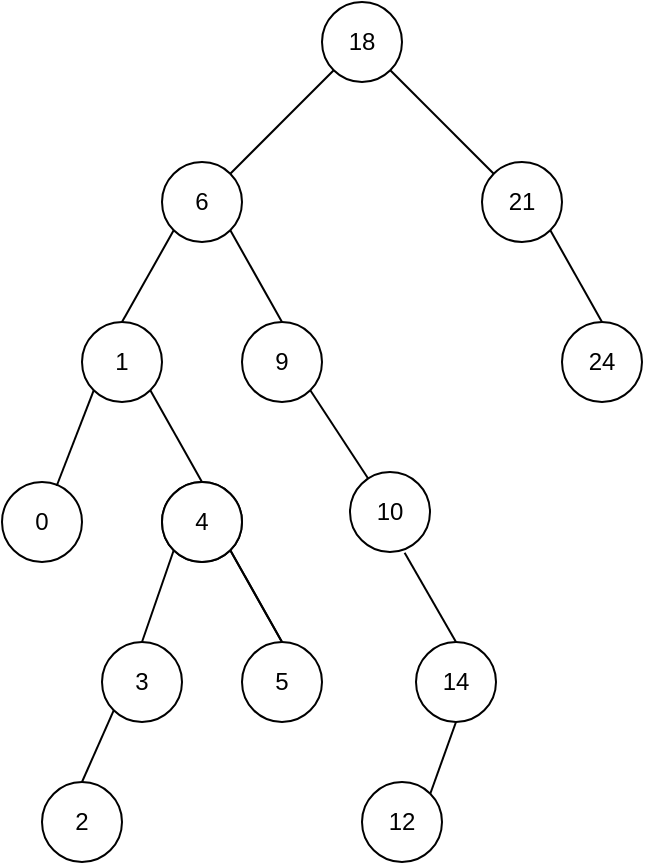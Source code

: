 <mxfile version="17.4.2" type="github">
  <diagram id="VKLz5uYqRT-E5h3lGva3" name="Page-1">
    <mxGraphModel dx="920" dy="513" grid="1" gridSize="10" guides="1" tooltips="1" connect="1" arrows="1" fold="1" page="1" pageScale="1" pageWidth="827" pageHeight="1169" math="0" shadow="0">
      <root>
        <mxCell id="0" />
        <mxCell id="1" parent="0" />
        <mxCell id="N9_Ki6A4EYx4unU-PyfW-1" value="18" style="ellipse;whiteSpace=wrap;html=1;aspect=fixed;" parent="1" vertex="1">
          <mxGeometry x="360" y="40" width="40" height="40" as="geometry" />
        </mxCell>
        <mxCell id="N9_Ki6A4EYx4unU-PyfW-3" value="6" style="ellipse;whiteSpace=wrap;html=1;aspect=fixed;" parent="1" vertex="1">
          <mxGeometry x="280" y="120" width="40" height="40" as="geometry" />
        </mxCell>
        <mxCell id="N9_Ki6A4EYx4unU-PyfW-4" value="21" style="ellipse;whiteSpace=wrap;html=1;aspect=fixed;" parent="1" vertex="1">
          <mxGeometry x="440" y="120" width="40" height="40" as="geometry" />
        </mxCell>
        <mxCell id="N9_Ki6A4EYx4unU-PyfW-5" value="1" style="ellipse;whiteSpace=wrap;html=1;aspect=fixed;" parent="1" vertex="1">
          <mxGeometry x="240" y="200" width="40" height="40" as="geometry" />
        </mxCell>
        <mxCell id="N9_Ki6A4EYx4unU-PyfW-6" value="9" style="ellipse;whiteSpace=wrap;html=1;aspect=fixed;" parent="1" vertex="1">
          <mxGeometry x="320" y="200" width="40" height="40" as="geometry" />
        </mxCell>
        <mxCell id="N9_Ki6A4EYx4unU-PyfW-7" value="4" style="ellipse;whiteSpace=wrap;html=1;aspect=fixed;" parent="1" vertex="1">
          <mxGeometry x="280" y="280" width="40" height="40" as="geometry" />
        </mxCell>
        <mxCell id="N9_Ki6A4EYx4unU-PyfW-8" value="0" style="ellipse;whiteSpace=wrap;html=1;aspect=fixed;" parent="1" vertex="1">
          <mxGeometry x="200" y="280" width="40" height="40" as="geometry" />
        </mxCell>
        <mxCell id="N9_Ki6A4EYx4unU-PyfW-9" value="24" style="ellipse;whiteSpace=wrap;html=1;aspect=fixed;" parent="1" vertex="1">
          <mxGeometry x="480" y="200" width="40" height="40" as="geometry" />
        </mxCell>
        <mxCell id="N9_Ki6A4EYx4unU-PyfW-10" value="3" style="ellipse;whiteSpace=wrap;html=1;aspect=fixed;" parent="1" vertex="1">
          <mxGeometry x="250" y="360" width="40" height="40" as="geometry" />
        </mxCell>
        <mxCell id="N9_Ki6A4EYx4unU-PyfW-11" value="5" style="ellipse;whiteSpace=wrap;html=1;aspect=fixed;" parent="1" vertex="1">
          <mxGeometry x="320" y="360" width="40" height="40" as="geometry" />
        </mxCell>
        <mxCell id="N9_Ki6A4EYx4unU-PyfW-12" value="" style="endArrow=none;html=1;rounded=0;entryX=1;entryY=1;entryDx=0;entryDy=0;" parent="1" source="N9_Ki6A4EYx4unU-PyfW-4" target="N9_Ki6A4EYx4unU-PyfW-1" edge="1">
          <mxGeometry width="50" height="50" relative="1" as="geometry">
            <mxPoint x="380" y="250" as="sourcePoint" />
            <mxPoint x="430" y="200" as="targetPoint" />
          </mxGeometry>
        </mxCell>
        <mxCell id="N9_Ki6A4EYx4unU-PyfW-13" value="" style="endArrow=none;html=1;rounded=0;exitX=1;exitY=0;exitDx=0;exitDy=0;" parent="1" source="N9_Ki6A4EYx4unU-PyfW-3" target="N9_Ki6A4EYx4unU-PyfW-1" edge="1">
          <mxGeometry width="50" height="50" relative="1" as="geometry">
            <mxPoint x="390" y="260" as="sourcePoint" />
            <mxPoint x="440" y="210" as="targetPoint" />
          </mxGeometry>
        </mxCell>
        <mxCell id="N9_Ki6A4EYx4unU-PyfW-14" value="" style="endArrow=none;html=1;rounded=0;entryX=1;entryY=1;entryDx=0;entryDy=0;exitX=0.5;exitY=0;exitDx=0;exitDy=0;" parent="1" source="N9_Ki6A4EYx4unU-PyfW-9" target="N9_Ki6A4EYx4unU-PyfW-4" edge="1">
          <mxGeometry width="50" height="50" relative="1" as="geometry">
            <mxPoint x="519.998" y="199.998" as="sourcePoint" />
            <mxPoint x="468.282" y="148.282" as="targetPoint" />
          </mxGeometry>
        </mxCell>
        <mxCell id="N9_Ki6A4EYx4unU-PyfW-15" value="" style="endArrow=none;html=1;rounded=0;exitX=0;exitY=1;exitDx=0;exitDy=0;entryX=0.5;entryY=0;entryDx=0;entryDy=0;" parent="1" source="N9_Ki6A4EYx4unU-PyfW-3" target="N9_Ki6A4EYx4unU-PyfW-5" edge="1">
          <mxGeometry width="50" height="50" relative="1" as="geometry">
            <mxPoint x="324.142" y="135.858" as="sourcePoint" />
            <mxPoint x="375.858" y="84.142" as="targetPoint" />
          </mxGeometry>
        </mxCell>
        <mxCell id="N9_Ki6A4EYx4unU-PyfW-16" value="" style="endArrow=none;html=1;rounded=0;exitX=1;exitY=1;exitDx=0;exitDy=0;entryX=0.5;entryY=0;entryDx=0;entryDy=0;" parent="1" source="N9_Ki6A4EYx4unU-PyfW-3" target="N9_Ki6A4EYx4unU-PyfW-6" edge="1">
          <mxGeometry width="50" height="50" relative="1" as="geometry">
            <mxPoint x="334.142" y="145.858" as="sourcePoint" />
            <mxPoint x="385.858" y="94.142" as="targetPoint" />
          </mxGeometry>
        </mxCell>
        <mxCell id="N9_Ki6A4EYx4unU-PyfW-17" value="" style="endArrow=none;html=1;rounded=0;exitX=0;exitY=1;exitDx=0;exitDy=0;entryX=0.683;entryY=0.05;entryDx=0;entryDy=0;entryPerimeter=0;" parent="1" source="N9_Ki6A4EYx4unU-PyfW-5" target="N9_Ki6A4EYx4unU-PyfW-8" edge="1">
          <mxGeometry width="50" height="50" relative="1" as="geometry">
            <mxPoint x="324.142" y="164.142" as="sourcePoint" />
            <mxPoint x="350" y="210" as="targetPoint" />
          </mxGeometry>
        </mxCell>
        <mxCell id="N9_Ki6A4EYx4unU-PyfW-18" value="" style="endArrow=none;html=1;rounded=0;exitX=1;exitY=1;exitDx=0;exitDy=0;entryX=0.5;entryY=0;entryDx=0;entryDy=0;" parent="1" source="N9_Ki6A4EYx4unU-PyfW-5" target="N9_Ki6A4EYx4unU-PyfW-7" edge="1">
          <mxGeometry width="50" height="50" relative="1" as="geometry">
            <mxPoint x="255.858" y="244.142" as="sourcePoint" />
            <mxPoint x="240" y="288" as="targetPoint" />
          </mxGeometry>
        </mxCell>
        <mxCell id="N9_Ki6A4EYx4unU-PyfW-19" value="" style="endArrow=none;html=1;rounded=0;exitX=0;exitY=1;exitDx=0;exitDy=0;entryX=0.5;entryY=0;entryDx=0;entryDy=0;" parent="1" source="N9_Ki6A4EYx4unU-PyfW-7" target="N9_Ki6A4EYx4unU-PyfW-10" edge="1">
          <mxGeometry width="50" height="50" relative="1" as="geometry">
            <mxPoint x="265.858" y="254.142" as="sourcePoint" />
            <mxPoint x="250" y="298" as="targetPoint" />
          </mxGeometry>
        </mxCell>
        <mxCell id="N9_Ki6A4EYx4unU-PyfW-20" value="" style="endArrow=none;html=1;rounded=0;exitX=1;exitY=1;exitDx=0;exitDy=0;entryX=0.5;entryY=0;entryDx=0;entryDy=0;" parent="1" source="N9_Ki6A4EYx4unU-PyfW-7" target="N9_Ki6A4EYx4unU-PyfW-11" edge="1">
          <mxGeometry width="50" height="50" relative="1" as="geometry">
            <mxPoint x="275.858" y="264.142" as="sourcePoint" />
            <mxPoint x="260" y="308" as="targetPoint" />
          </mxGeometry>
        </mxCell>
        <mxCell id="eFhA57cZX4XylAo7xddl-2" value="4" style="ellipse;whiteSpace=wrap;html=1;aspect=fixed;" vertex="1" parent="1">
          <mxGeometry x="280" y="280" width="40" height="40" as="geometry" />
        </mxCell>
        <mxCell id="eFhA57cZX4XylAo7xddl-3" value="" style="endArrow=none;html=1;rounded=0;exitX=1;exitY=1;exitDx=0;exitDy=0;entryX=0.5;entryY=0;entryDx=0;entryDy=0;" edge="1" source="eFhA57cZX4XylAo7xddl-2" parent="1">
          <mxGeometry width="50" height="50" relative="1" as="geometry">
            <mxPoint x="275.858" y="264.142" as="sourcePoint" />
            <mxPoint x="340" y="360" as="targetPoint" />
          </mxGeometry>
        </mxCell>
        <mxCell id="eFhA57cZX4XylAo7xddl-4" value="14" style="ellipse;whiteSpace=wrap;html=1;aspect=fixed;" vertex="1" parent="1">
          <mxGeometry x="407" y="360" width="40" height="40" as="geometry" />
        </mxCell>
        <mxCell id="eFhA57cZX4XylAo7xddl-5" value="10" style="ellipse;whiteSpace=wrap;html=1;aspect=fixed;" vertex="1" parent="1">
          <mxGeometry x="374" y="275" width="40" height="40" as="geometry" />
        </mxCell>
        <mxCell id="eFhA57cZX4XylAo7xddl-6" value="" style="endArrow=none;html=1;rounded=0;entryX=0.5;entryY=0;entryDx=0;entryDy=0;exitX=0.683;exitY=1.008;exitDx=0;exitDy=0;exitPerimeter=0;" edge="1" parent="1" source="eFhA57cZX4XylAo7xddl-5" target="eFhA57cZX4XylAo7xddl-4">
          <mxGeometry width="50" height="50" relative="1" as="geometry">
            <mxPoint x="401" y="320" as="sourcePoint" />
            <mxPoint x="423" y="355" as="targetPoint" />
          </mxGeometry>
        </mxCell>
        <mxCell id="eFhA57cZX4XylAo7xddl-7" value="" style="endArrow=none;html=1;rounded=0;exitX=1;exitY=1;exitDx=0;exitDy=0;" edge="1" parent="1" source="N9_Ki6A4EYx4unU-PyfW-6" target="eFhA57cZX4XylAo7xddl-5">
          <mxGeometry width="50" height="50" relative="1" as="geometry">
            <mxPoint x="293.142" y="244.142" as="sourcePoint" />
            <mxPoint x="319" y="290" as="targetPoint" />
          </mxGeometry>
        </mxCell>
        <mxCell id="eFhA57cZX4XylAo7xddl-8" value="2" style="ellipse;whiteSpace=wrap;html=1;aspect=fixed;" vertex="1" parent="1">
          <mxGeometry x="220" y="430" width="40" height="40" as="geometry" />
        </mxCell>
        <mxCell id="eFhA57cZX4XylAo7xddl-9" value="" style="endArrow=none;html=1;rounded=0;entryX=0.5;entryY=0;entryDx=0;entryDy=0;exitX=0;exitY=1;exitDx=0;exitDy=0;" edge="1" parent="1" target="eFhA57cZX4XylAo7xddl-8" source="N9_Ki6A4EYx4unU-PyfW-10">
          <mxGeometry width="50" height="50" relative="1" as="geometry">
            <mxPoint x="260" y="400" as="sourcePoint" />
            <mxPoint x="230" y="383.86" as="targetPoint" />
          </mxGeometry>
        </mxCell>
        <mxCell id="eFhA57cZX4XylAo7xddl-10" value="12" style="ellipse;whiteSpace=wrap;html=1;aspect=fixed;" vertex="1" parent="1">
          <mxGeometry x="380" y="430" width="40" height="40" as="geometry" />
        </mxCell>
        <mxCell id="eFhA57cZX4XylAo7xddl-11" value="" style="endArrow=none;html=1;rounded=0;exitX=0.5;exitY=1;exitDx=0;exitDy=0;entryX=1;entryY=0;entryDx=0;entryDy=0;" edge="1" parent="1" source="eFhA57cZX4XylAo7xddl-4" target="eFhA57cZX4XylAo7xddl-10">
          <mxGeometry width="50" height="50" relative="1" as="geometry">
            <mxPoint x="418.142" y="319.142" as="sourcePoint" />
            <mxPoint x="444" y="370" as="targetPoint" />
          </mxGeometry>
        </mxCell>
      </root>
    </mxGraphModel>
  </diagram>
</mxfile>
